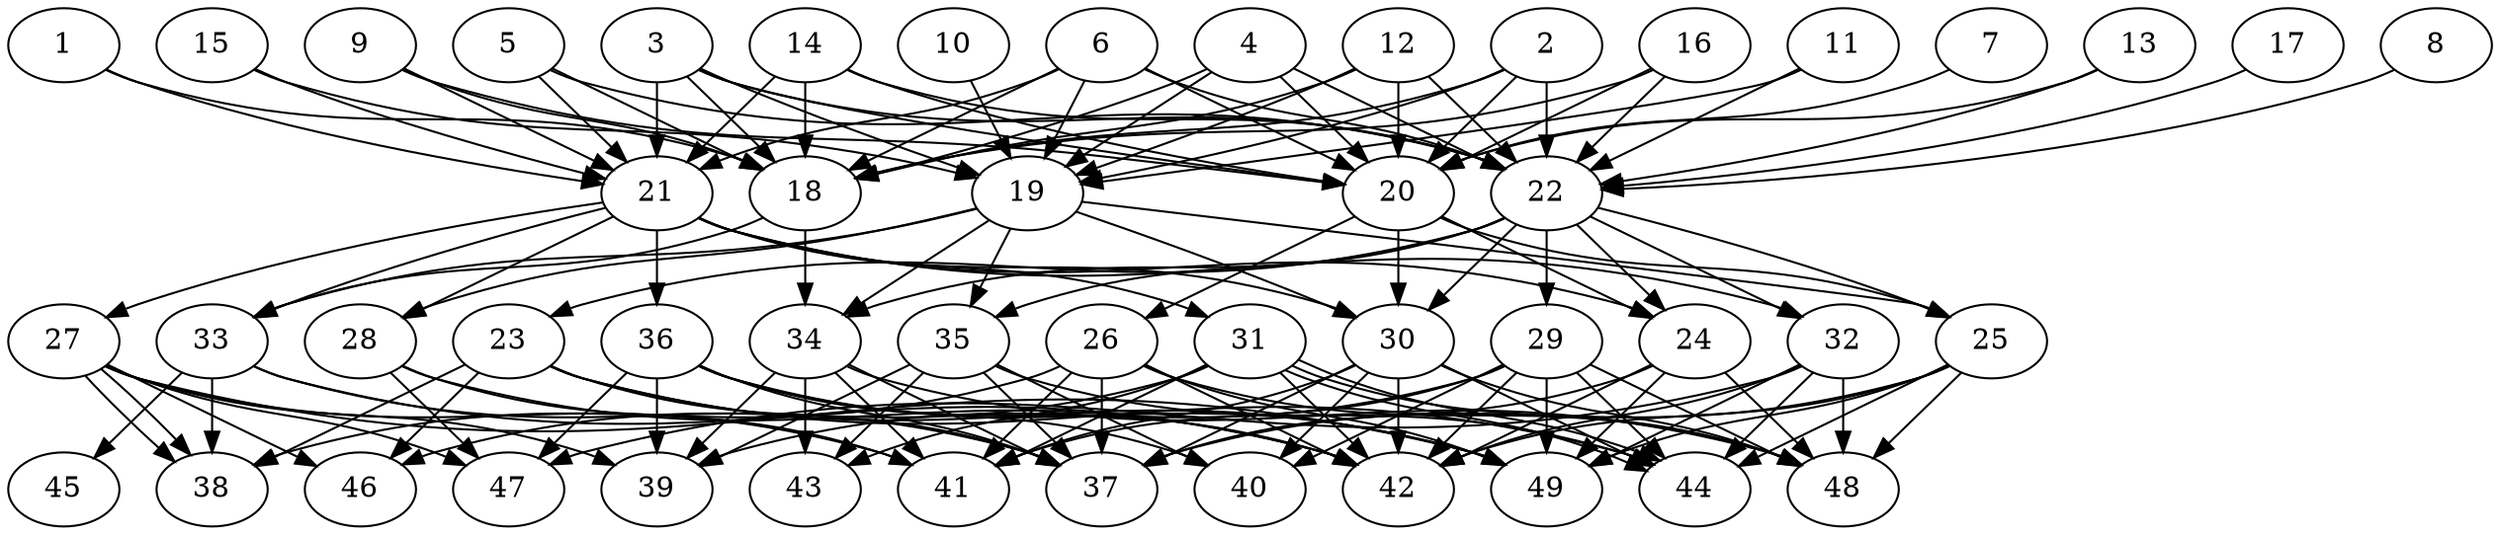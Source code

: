 // DAG (tier=3-complex, mode=compute, n=49, ccr=0.497, fat=0.768, density=0.720, regular=0.293, jump=0.201, mindata=1048576, maxdata=16777216)
// DAG automatically generated by daggen at Sun Aug 24 16:33:34 2025
// /home/ermia/Project/Environments/daggen/bin/daggen --dot --ccr 0.497 --fat 0.768 --regular 0.293 --density 0.720 --jump 0.201 --mindata 1048576 --maxdata 16777216 -n 49 
digraph G {
  1 [size="8216752242476771", alpha="0.11", expect_size="4108376121238385"]
  1 -> 18 [size ="202975465177088"]
  1 -> 21 [size ="202975465177088"]
  2 [size="2180783614938742521856", alpha="0.00", expect_size="1090391807469371260928"]
  2 -> 18 [size ="1345338912800768"]
  2 -> 19 [size ="1345338912800768"]
  2 -> 20 [size ="1345338912800768"]
  2 -> 22 [size ="1345338912800768"]
  3 [size="5439360367341809", alpha="0.01", expect_size="2719680183670904"]
  3 -> 18 [size ="203305707896832"]
  3 -> 19 [size ="203305707896832"]
  3 -> 20 [size ="203305707896832"]
  3 -> 21 [size ="203305707896832"]
  3 -> 22 [size ="203305707896832"]
  4 [size="27987572015069740", alpha="0.12", expect_size="13993786007534870"]
  4 -> 18 [size ="33688783945728"]
  4 -> 19 [size ="33688783945728"]
  4 -> 20 [size ="33688783945728"]
  4 -> 22 [size ="33688783945728"]
  5 [size="59488691819403744", alpha="0.03", expect_size="29744345909701872"]
  5 -> 18 [size ="1206550676897792"]
  5 -> 21 [size ="1206550676897792"]
  5 -> 22 [size ="1206550676897792"]
  6 [size="7028704568567786", alpha="0.13", expect_size="3514352284283893"]
  6 -> 18 [size ="235724926353408"]
  6 -> 19 [size ="235724926353408"]
  6 -> 20 [size ="235724926353408"]
  6 -> 21 [size ="235724926353408"]
  6 -> 22 [size ="235724926353408"]
  7 [size="67185845248960552", alpha="0.04", expect_size="33592922624480276"]
  7 -> 20 [size ="1364100940562432"]
  8 [size="72910145615463264", alpha="0.20", expect_size="36455072807731632"]
  8 -> 22 [size ="1280073135030272"]
  9 [size="549961998089085517824", alpha="0.04", expect_size="274980999044542758912"]
  9 -> 18 [size ="537005138116608"]
  9 -> 20 [size ="537005138116608"]
  9 -> 21 [size ="537005138116608"]
  10 [size="367820128395829706752", alpha="0.13", expect_size="183910064197914853376"]
  10 -> 19 [size ="410689545961472"]
  11 [size="305619793087821774848", alpha="0.09", expect_size="152809896543910887424"]
  11 -> 19 [size ="362975772803072"]
  11 -> 22 [size ="362975772803072"]
  12 [size="17845612368949184", alpha="0.07", expect_size="8922806184474592"]
  12 -> 18 [size ="1046262623240192"]
  12 -> 19 [size ="1046262623240192"]
  12 -> 20 [size ="1046262623240192"]
  12 -> 22 [size ="1046262623240192"]
  13 [size="5476442046116928512", alpha="0.04", expect_size="2738221023058464256"]
  13 -> 20 [size ="1846639383805952"]
  13 -> 22 [size ="1846639383805952"]
  14 [size="20478225956035792", alpha="0.02", expect_size="10239112978017896"]
  14 -> 18 [size ="354527748292608"]
  14 -> 20 [size ="354527748292608"]
  14 -> 21 [size ="354527748292608"]
  14 -> 22 [size ="354527748292608"]
  15 [size="1256392254786145280", alpha="0.07", expect_size="628196127393072640"]
  15 -> 19 [size ="947530049257472"]
  15 -> 21 [size ="947530049257472"]
  16 [size="520586021790704128", alpha="0.14", expect_size="260293010895352064"]
  16 -> 18 [size ="183495171244032"]
  16 -> 20 [size ="183495171244032"]
  16 -> 22 [size ="183495171244032"]
  17 [size="448981346039631488", alpha="0.12", expect_size="224490673019815744"]
  17 -> 22 [size ="170776489623552"]
  18 [size="29507216646236728", alpha="0.06", expect_size="14753608323118364"]
  18 -> 33 [size ="2022129960747008"]
  18 -> 34 [size ="2022129960747008"]
  19 [size="991232150615644700672", alpha="0.05", expect_size="495616075307822350336"]
  19 -> 25 [size ="795316953546752"]
  19 -> 28 [size ="795316953546752"]
  19 -> 30 [size ="795316953546752"]
  19 -> 33 [size ="795316953546752"]
  19 -> 34 [size ="795316953546752"]
  19 -> 35 [size ="795316953546752"]
  20 [size="133247648013055232", alpha="0.00", expect_size="66623824006527616"]
  20 -> 24 [size ="61470452744192"]
  20 -> 25 [size ="61470452744192"]
  20 -> 26 [size ="61470452744192"]
  20 -> 30 [size ="61470452744192"]
  21 [size="17991319758434936", alpha="0.02", expect_size="8995659879217468"]
  21 -> 24 [size ="1251222698852352"]
  21 -> 27 [size ="1251222698852352"]
  21 -> 28 [size ="1251222698852352"]
  21 -> 30 [size ="1251222698852352"]
  21 -> 31 [size ="1251222698852352"]
  21 -> 32 [size ="1251222698852352"]
  21 -> 33 [size ="1251222698852352"]
  21 -> 36 [size ="1251222698852352"]
  22 [size="79588225670288", alpha="0.13", expect_size="39794112835144"]
  22 -> 23 [size ="9461041201152"]
  22 -> 24 [size ="9461041201152"]
  22 -> 25 [size ="9461041201152"]
  22 -> 29 [size ="9461041201152"]
  22 -> 30 [size ="9461041201152"]
  22 -> 32 [size ="9461041201152"]
  22 -> 34 [size ="9461041201152"]
  22 -> 35 [size ="9461041201152"]
  23 [size="639156652424937728", alpha="0.12", expect_size="319578326212468864"]
  23 -> 37 [size ="379041634844672"]
  23 -> 38 [size ="379041634844672"]
  23 -> 44 [size ="379041634844672"]
  23 -> 46 [size ="379041634844672"]
  23 -> 49 [size ="379041634844672"]
  24 [size="18508079076872880", alpha="0.15", expect_size="9254039538436440"]
  24 -> 37 [size ="677817318637568"]
  24 -> 42 [size ="677817318637568"]
  24 -> 48 [size ="677817318637568"]
  24 -> 49 [size ="677817318637568"]
  25 [size="4170159435003828", alpha="0.04", expect_size="2085079717501914"]
  25 -> 37 [size ="213930475520000"]
  25 -> 42 [size ="213930475520000"]
  25 -> 44 [size ="213930475520000"]
  25 -> 48 [size ="213930475520000"]
  25 -> 49 [size ="213930475520000"]
  26 [size="230077751516406480896", alpha="0.18", expect_size="115038875758203240448"]
  26 -> 37 [size ="300381422747648"]
  26 -> 38 [size ="300381422747648"]
  26 -> 41 [size ="300381422747648"]
  26 -> 42 [size ="300381422747648"]
  26 -> 48 [size ="300381422747648"]
  26 -> 49 [size ="300381422747648"]
  27 [size="996433049469621108736", alpha="0.14", expect_size="498216524734810554368"]
  27 -> 38 [size ="798096493641728"]
  27 -> 38 [size ="798096493641728"]
  27 -> 39 [size ="798096493641728"]
  27 -> 41 [size ="798096493641728"]
  27 -> 46 [size ="798096493641728"]
  27 -> 47 [size ="798096493641728"]
  27 -> 49 [size ="798096493641728"]
  28 [size="19613127937057204", alpha="0.15", expect_size="9806563968528602"]
  28 -> 41 [size ="10094926364672"]
  28 -> 42 [size ="10094926364672"]
  28 -> 47 [size ="10094926364672"]
  29 [size="4343003218776272896", alpha="0.17", expect_size="2171501609388136448"]
  29 -> 39 [size ="1605872300064768"]
  29 -> 40 [size ="1605872300064768"]
  29 -> 41 [size ="1605872300064768"]
  29 -> 42 [size ="1605872300064768"]
  29 -> 44 [size ="1605872300064768"]
  29 -> 48 [size ="1605872300064768"]
  29 -> 49 [size ="1605872300064768"]
  30 [size="3310827083889901568000", alpha="0.05", expect_size="1655413541944950784000"]
  30 -> 37 [size ="1777110037299200"]
  30 -> 40 [size ="1777110037299200"]
  30 -> 41 [size ="1777110037299200"]
  30 -> 42 [size ="1777110037299200"]
  30 -> 44 [size ="1777110037299200"]
  30 -> 48 [size ="1777110037299200"]
  31 [size="24686902496337892", alpha="0.01", expect_size="12343451248168946"]
  31 -> 41 [size ="737280000000000"]
  31 -> 42 [size ="737280000000000"]
  31 -> 43 [size ="737280000000000"]
  31 -> 44 [size ="737280000000000"]
  31 -> 44 [size ="737280000000000"]
  31 -> 46 [size ="737280000000000"]
  31 -> 48 [size ="737280000000000"]
  32 [size="1201248181092118016", alpha="0.01", expect_size="600624090546059008"]
  32 -> 42 [size ="1485869781352448"]
  32 -> 44 [size ="1485869781352448"]
  32 -> 47 [size ="1485869781352448"]
  32 -> 48 [size ="1485869781352448"]
  32 -> 49 [size ="1485869781352448"]
  33 [size="295686145264409728", alpha="0.14", expect_size="147843072632204864"]
  33 -> 37 [size ="372081741004800"]
  33 -> 38 [size ="372081741004800"]
  33 -> 42 [size ="372081741004800"]
  33 -> 45 [size ="372081741004800"]
  34 [size="3558140535322224640", alpha="0.07", expect_size="1779070267661112320"]
  34 -> 37 [size ="1453006906195968"]
  34 -> 39 [size ="1453006906195968"]
  34 -> 41 [size ="1453006906195968"]
  34 -> 43 [size ="1453006906195968"]
  34 -> 48 [size ="1453006906195968"]
  35 [size="2865030522965327872", alpha="0.01", expect_size="1432515261482663936"]
  35 -> 37 [size ="16137744023552"]
  35 -> 39 [size ="16137744023552"]
  35 -> 40 [size ="16137744023552"]
  35 -> 43 [size ="16137744023552"]
  35 -> 44 [size ="16137744023552"]
  36 [size="22570418307803816", alpha="0.05", expect_size="11285209153901908"]
  36 -> 37 [size ="465213820239872"]
  36 -> 39 [size ="465213820239872"]
  36 -> 40 [size ="465213820239872"]
  36 -> 42 [size ="465213820239872"]
  36 -> 47 [size ="465213820239872"]
  36 -> 49 [size ="465213820239872"]
  37 [size="1137788553351135232000", alpha="0.10", expect_size="568894276675567616000"]
  38 [size="34692661960963056", alpha="0.03", expect_size="17346330980481528"]
  39 [size="1650126718591041536", alpha="0.16", expect_size="825063359295520768"]
  40 [size="564309447420830272", alpha="0.02", expect_size="282154723710415136"]
  41 [size="2014192353082240", alpha="0.20", expect_size="1007096176541120"]
  42 [size="57279926470371264", alpha="0.19", expect_size="28639963235185632"]
  43 [size="1356456547105398", alpha="0.10", expect_size="678228273552699"]
  44 [size="2580867061080736", alpha="0.14", expect_size="1290433530540368"]
  45 [size="15798495191311822", alpha="0.18", expect_size="7899247595655911"]
  46 [size="1151557961476648448", alpha="0.08", expect_size="575778980738324224"]
  47 [size="666045798629810816", alpha="0.05", expect_size="333022899314905408"]
  48 [size="147136890499965536", alpha="0.10", expect_size="73568445249982768"]
  49 [size="97258828723654754304", alpha="0.03", expect_size="48629414361827377152"]
}